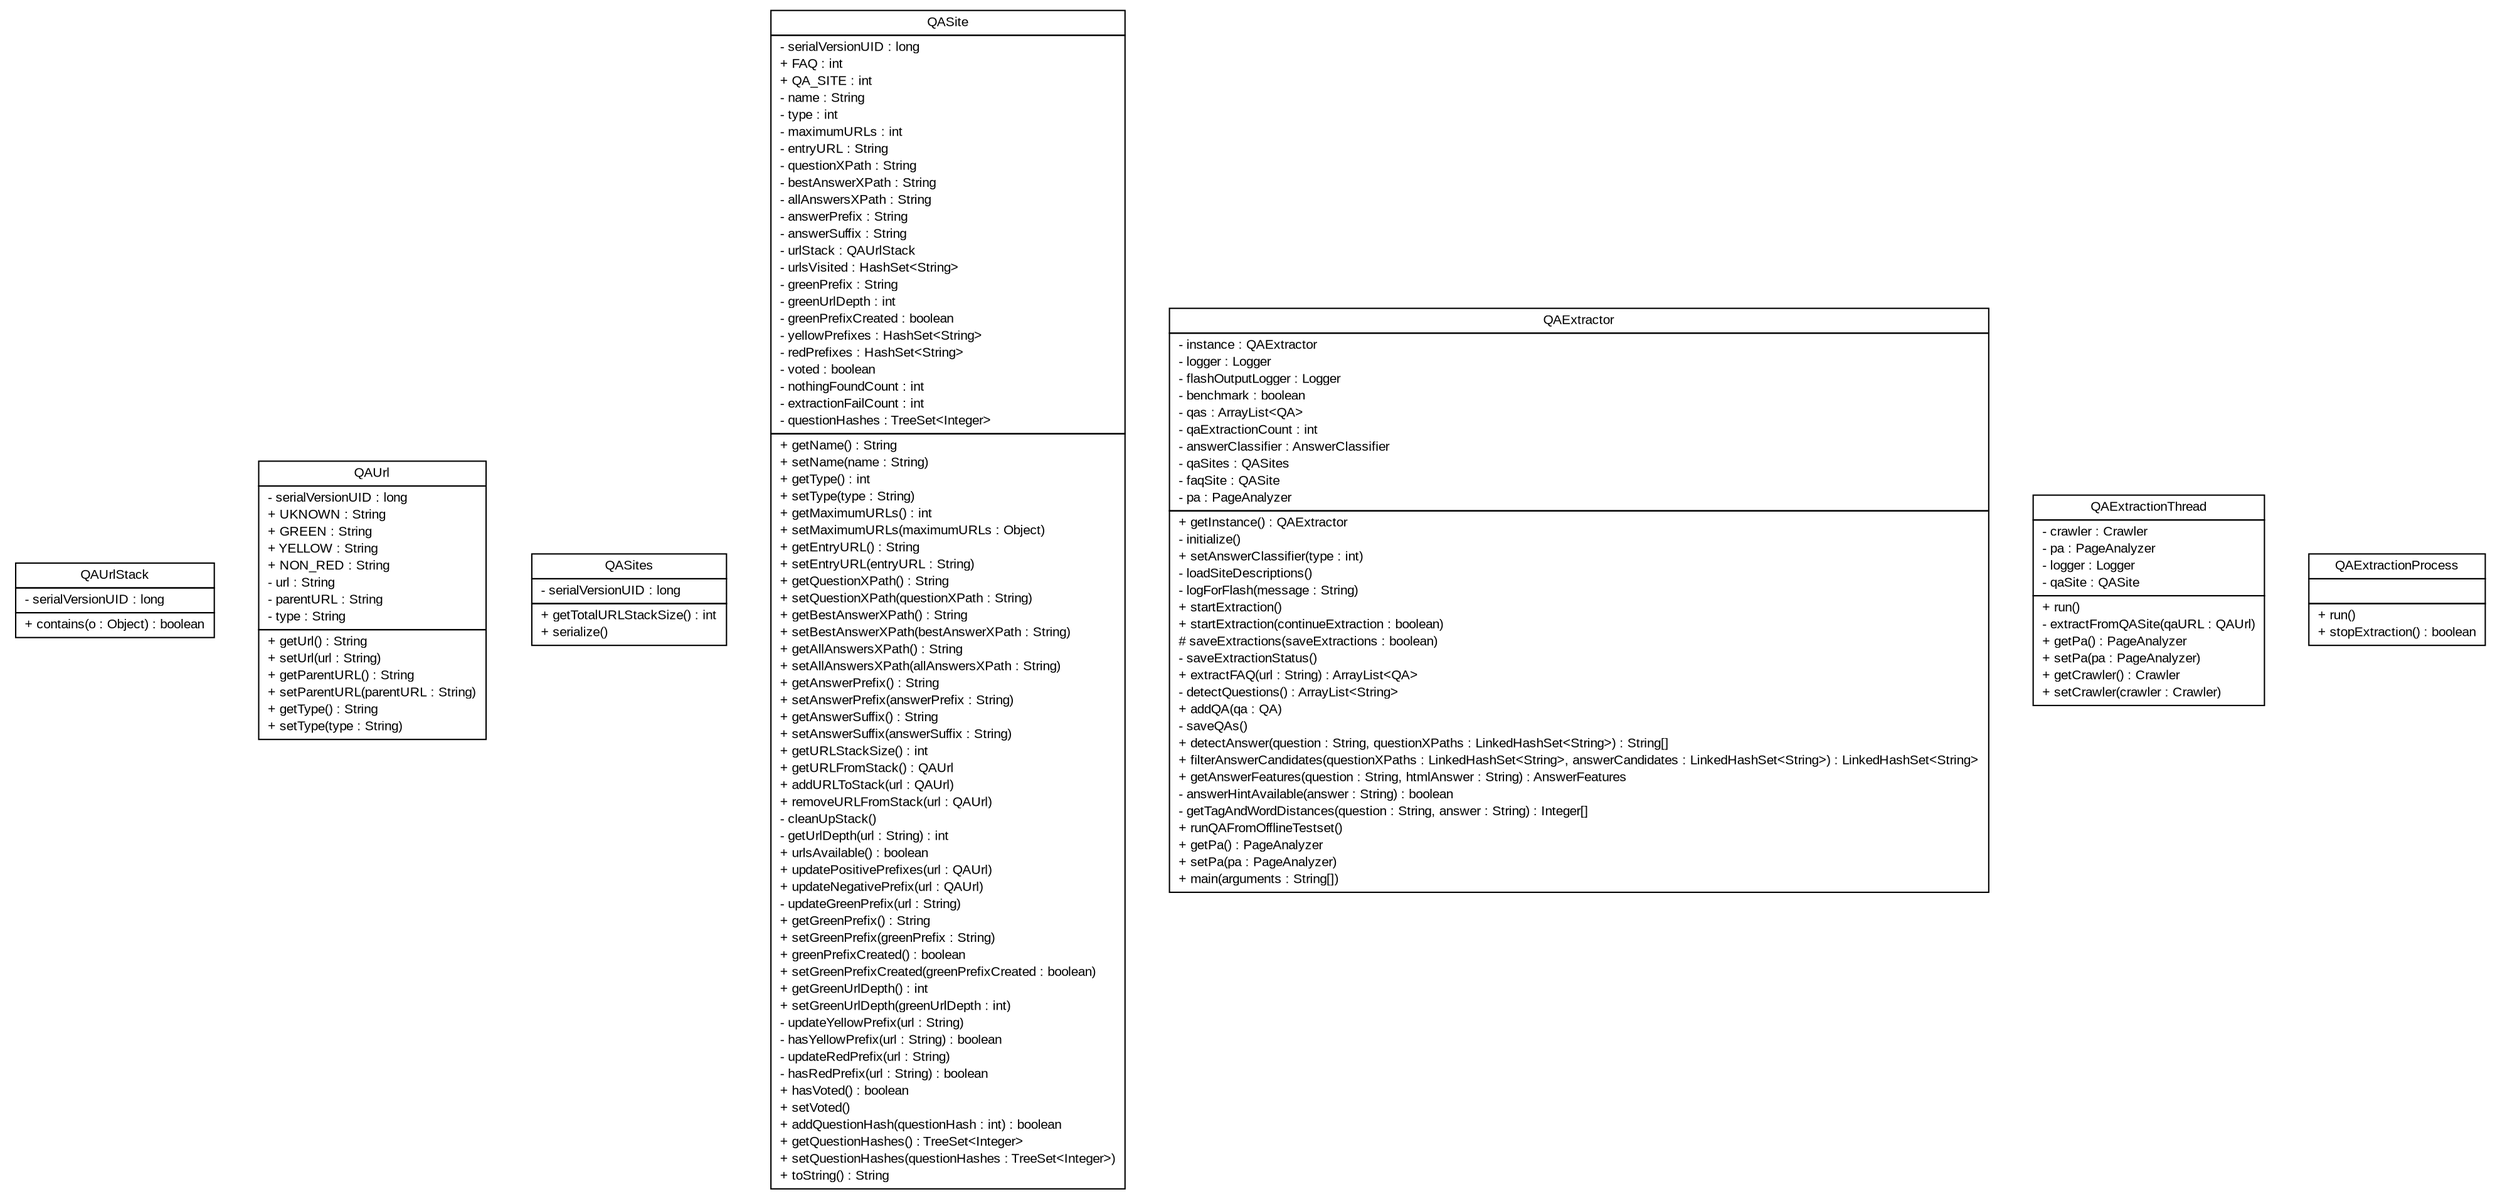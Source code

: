 #!/usr/local/bin/dot
#
# Class diagram 
# Generated by UMLGraph version 5.2 (http://www.umlgraph.org/)
#

digraph G {
	edge [fontname="arial",fontsize=10,labelfontname="arial",labelfontsize=10];
	node [fontname="arial",fontsize=10,shape=plaintext];
	nodesep=0.25;
	ranksep=0.5;
	// tud.iir.extraction.qa.QAUrlStack
	c3021 [label=<<table title="tud.iir.extraction.qa.QAUrlStack" border="0" cellborder="1" cellspacing="0" cellpadding="2" port="p" href="./QAUrlStack.html">
		<tr><td><table border="0" cellspacing="0" cellpadding="1">
<tr><td align="center" balign="center"> QAUrlStack </td></tr>
		</table></td></tr>
		<tr><td><table border="0" cellspacing="0" cellpadding="1">
<tr><td align="left" balign="left"> - serialVersionUID : long </td></tr>
		</table></td></tr>
		<tr><td><table border="0" cellspacing="0" cellpadding="1">
<tr><td align="left" balign="left"> + contains(o : Object) : boolean </td></tr>
		</table></td></tr>
		</table>>, fontname="arial", fontcolor="black", fontsize=10.0];
	// tud.iir.extraction.qa.QAUrl
	c3022 [label=<<table title="tud.iir.extraction.qa.QAUrl" border="0" cellborder="1" cellspacing="0" cellpadding="2" port="p" href="./QAUrl.html">
		<tr><td><table border="0" cellspacing="0" cellpadding="1">
<tr><td align="center" balign="center"> QAUrl </td></tr>
		</table></td></tr>
		<tr><td><table border="0" cellspacing="0" cellpadding="1">
<tr><td align="left" balign="left"> - serialVersionUID : long </td></tr>
<tr><td align="left" balign="left"> + UKNOWN : String </td></tr>
<tr><td align="left" balign="left"> + GREEN : String </td></tr>
<tr><td align="left" balign="left"> + YELLOW : String </td></tr>
<tr><td align="left" balign="left"> + NON_RED : String </td></tr>
<tr><td align="left" balign="left"> - url : String </td></tr>
<tr><td align="left" balign="left"> - parentURL : String </td></tr>
<tr><td align="left" balign="left"> - type : String </td></tr>
		</table></td></tr>
		<tr><td><table border="0" cellspacing="0" cellpadding="1">
<tr><td align="left" balign="left"> + getUrl() : String </td></tr>
<tr><td align="left" balign="left"> + setUrl(url : String) </td></tr>
<tr><td align="left" balign="left"> + getParentURL() : String </td></tr>
<tr><td align="left" balign="left"> + setParentURL(parentURL : String) </td></tr>
<tr><td align="left" balign="left"> + getType() : String </td></tr>
<tr><td align="left" balign="left"> + setType(type : String) </td></tr>
		</table></td></tr>
		</table>>, fontname="arial", fontcolor="black", fontsize=10.0];
	// tud.iir.extraction.qa.QASites
	c3023 [label=<<table title="tud.iir.extraction.qa.QASites" border="0" cellborder="1" cellspacing="0" cellpadding="2" port="p" href="./QASites.html">
		<tr><td><table border="0" cellspacing="0" cellpadding="1">
<tr><td align="center" balign="center"> QASites </td></tr>
		</table></td></tr>
		<tr><td><table border="0" cellspacing="0" cellpadding="1">
<tr><td align="left" balign="left"> - serialVersionUID : long </td></tr>
		</table></td></tr>
		<tr><td><table border="0" cellspacing="0" cellpadding="1">
<tr><td align="left" balign="left"> + getTotalURLStackSize() : int </td></tr>
<tr><td align="left" balign="left"> + serialize() </td></tr>
		</table></td></tr>
		</table>>, fontname="arial", fontcolor="black", fontsize=10.0];
	// tud.iir.extraction.qa.QASite
	c3024 [label=<<table title="tud.iir.extraction.qa.QASite" border="0" cellborder="1" cellspacing="0" cellpadding="2" port="p" href="./QASite.html">
		<tr><td><table border="0" cellspacing="0" cellpadding="1">
<tr><td align="center" balign="center"> QASite </td></tr>
		</table></td></tr>
		<tr><td><table border="0" cellspacing="0" cellpadding="1">
<tr><td align="left" balign="left"> - serialVersionUID : long </td></tr>
<tr><td align="left" balign="left"> + FAQ : int </td></tr>
<tr><td align="left" balign="left"> + QA_SITE : int </td></tr>
<tr><td align="left" balign="left"> - name : String </td></tr>
<tr><td align="left" balign="left"> - type : int </td></tr>
<tr><td align="left" balign="left"> - maximumURLs : int </td></tr>
<tr><td align="left" balign="left"> - entryURL : String </td></tr>
<tr><td align="left" balign="left"> - questionXPath : String </td></tr>
<tr><td align="left" balign="left"> - bestAnswerXPath : String </td></tr>
<tr><td align="left" balign="left"> - allAnswersXPath : String </td></tr>
<tr><td align="left" balign="left"> - answerPrefix : String </td></tr>
<tr><td align="left" balign="left"> - answerSuffix : String </td></tr>
<tr><td align="left" balign="left"> - urlStack : QAUrlStack </td></tr>
<tr><td align="left" balign="left"> - urlsVisited : HashSet&lt;String&gt; </td></tr>
<tr><td align="left" balign="left"> - greenPrefix : String </td></tr>
<tr><td align="left" balign="left"> - greenUrlDepth : int </td></tr>
<tr><td align="left" balign="left"> - greenPrefixCreated : boolean </td></tr>
<tr><td align="left" balign="left"> - yellowPrefixes : HashSet&lt;String&gt; </td></tr>
<tr><td align="left" balign="left"> - redPrefixes : HashSet&lt;String&gt; </td></tr>
<tr><td align="left" balign="left"> - voted : boolean </td></tr>
<tr><td align="left" balign="left"> - nothingFoundCount : int </td></tr>
<tr><td align="left" balign="left"> - extractionFailCount : int </td></tr>
<tr><td align="left" balign="left"> - questionHashes : TreeSet&lt;Integer&gt; </td></tr>
		</table></td></tr>
		<tr><td><table border="0" cellspacing="0" cellpadding="1">
<tr><td align="left" balign="left"> + getName() : String </td></tr>
<tr><td align="left" balign="left"> + setName(name : String) </td></tr>
<tr><td align="left" balign="left"> + getType() : int </td></tr>
<tr><td align="left" balign="left"> + setType(type : String) </td></tr>
<tr><td align="left" balign="left"> + getMaximumURLs() : int </td></tr>
<tr><td align="left" balign="left"> + setMaximumURLs(maximumURLs : Object) </td></tr>
<tr><td align="left" balign="left"> + getEntryURL() : String </td></tr>
<tr><td align="left" balign="left"> + setEntryURL(entryURL : String) </td></tr>
<tr><td align="left" balign="left"> + getQuestionXPath() : String </td></tr>
<tr><td align="left" balign="left"> + setQuestionXPath(questionXPath : String) </td></tr>
<tr><td align="left" balign="left"> + getBestAnswerXPath() : String </td></tr>
<tr><td align="left" balign="left"> + setBestAnswerXPath(bestAnswerXPath : String) </td></tr>
<tr><td align="left" balign="left"> + getAllAnswersXPath() : String </td></tr>
<tr><td align="left" balign="left"> + setAllAnswersXPath(allAnswersXPath : String) </td></tr>
<tr><td align="left" balign="left"> + getAnswerPrefix() : String </td></tr>
<tr><td align="left" balign="left"> + setAnswerPrefix(answerPrefix : String) </td></tr>
<tr><td align="left" balign="left"> + getAnswerSuffix() : String </td></tr>
<tr><td align="left" balign="left"> + setAnswerSuffix(answerSuffix : String) </td></tr>
<tr><td align="left" balign="left"> + getURLStackSize() : int </td></tr>
<tr><td align="left" balign="left"> + getURLFromStack() : QAUrl </td></tr>
<tr><td align="left" balign="left"> + addURLToStack(url : QAUrl) </td></tr>
<tr><td align="left" balign="left"> + removeURLFromStack(url : QAUrl) </td></tr>
<tr><td align="left" balign="left"> - cleanUpStack() </td></tr>
<tr><td align="left" balign="left"> - getUrlDepth(url : String) : int </td></tr>
<tr><td align="left" balign="left"> + urlsAvailable() : boolean </td></tr>
<tr><td align="left" balign="left"> + updatePositivePrefixes(url : QAUrl) </td></tr>
<tr><td align="left" balign="left"> + updateNegativePrefix(url : QAUrl) </td></tr>
<tr><td align="left" balign="left"> - updateGreenPrefix(url : String) </td></tr>
<tr><td align="left" balign="left"> + getGreenPrefix() : String </td></tr>
<tr><td align="left" balign="left"> + setGreenPrefix(greenPrefix : String) </td></tr>
<tr><td align="left" balign="left"> + greenPrefixCreated() : boolean </td></tr>
<tr><td align="left" balign="left"> + setGreenPrefixCreated(greenPrefixCreated : boolean) </td></tr>
<tr><td align="left" balign="left"> + getGreenUrlDepth() : int </td></tr>
<tr><td align="left" balign="left"> + setGreenUrlDepth(greenUrlDepth : int) </td></tr>
<tr><td align="left" balign="left"> - updateYellowPrefix(url : String) </td></tr>
<tr><td align="left" balign="left"> - hasYellowPrefix(url : String) : boolean </td></tr>
<tr><td align="left" balign="left"> - updateRedPrefix(url : String) </td></tr>
<tr><td align="left" balign="left"> - hasRedPrefix(url : String) : boolean </td></tr>
<tr><td align="left" balign="left"> + hasVoted() : boolean </td></tr>
<tr><td align="left" balign="left"> + setVoted() </td></tr>
<tr><td align="left" balign="left"> + addQuestionHash(questionHash : int) : boolean </td></tr>
<tr><td align="left" balign="left"> + getQuestionHashes() : TreeSet&lt;Integer&gt; </td></tr>
<tr><td align="left" balign="left"> + setQuestionHashes(questionHashes : TreeSet&lt;Integer&gt;) </td></tr>
<tr><td align="left" balign="left"> + toString() : String </td></tr>
		</table></td></tr>
		</table>>, fontname="arial", fontcolor="black", fontsize=10.0];
	// tud.iir.extraction.qa.QAExtractor
	c3025 [label=<<table title="tud.iir.extraction.qa.QAExtractor" border="0" cellborder="1" cellspacing="0" cellpadding="2" port="p" href="./QAExtractor.html">
		<tr><td><table border="0" cellspacing="0" cellpadding="1">
<tr><td align="center" balign="center"> QAExtractor </td></tr>
		</table></td></tr>
		<tr><td><table border="0" cellspacing="0" cellpadding="1">
<tr><td align="left" balign="left"> - instance : QAExtractor </td></tr>
<tr><td align="left" balign="left"> - logger : Logger </td></tr>
<tr><td align="left" balign="left"> - flashOutputLogger : Logger </td></tr>
<tr><td align="left" balign="left"> - benchmark : boolean </td></tr>
<tr><td align="left" balign="left"> - qas : ArrayList&lt;QA&gt; </td></tr>
<tr><td align="left" balign="left"> - qaExtractionCount : int </td></tr>
<tr><td align="left" balign="left"> - answerClassifier : AnswerClassifier </td></tr>
<tr><td align="left" balign="left"> - qaSites : QASites </td></tr>
<tr><td align="left" balign="left"> - faqSite : QASite </td></tr>
<tr><td align="left" balign="left"> - pa : PageAnalyzer </td></tr>
		</table></td></tr>
		<tr><td><table border="0" cellspacing="0" cellpadding="1">
<tr><td align="left" balign="left"> + getInstance() : QAExtractor </td></tr>
<tr><td align="left" balign="left"> - initialize() </td></tr>
<tr><td align="left" balign="left"> + setAnswerClassifier(type : int) </td></tr>
<tr><td align="left" balign="left"> - loadSiteDescriptions() </td></tr>
<tr><td align="left" balign="left"> - logForFlash(message : String) </td></tr>
<tr><td align="left" balign="left"> + startExtraction() </td></tr>
<tr><td align="left" balign="left"> + startExtraction(continueExtraction : boolean) </td></tr>
<tr><td align="left" balign="left"> # saveExtractions(saveExtractions : boolean) </td></tr>
<tr><td align="left" balign="left"> - saveExtractionStatus() </td></tr>
<tr><td align="left" balign="left"> + extractFAQ(url : String) : ArrayList&lt;QA&gt; </td></tr>
<tr><td align="left" balign="left"> - detectQuestions() : ArrayList&lt;String&gt; </td></tr>
<tr><td align="left" balign="left"> + addQA(qa : QA) </td></tr>
<tr><td align="left" balign="left"> - saveQAs() </td></tr>
<tr><td align="left" balign="left"> + detectAnswer(question : String, questionXPaths : LinkedHashSet&lt;String&gt;) : String[] </td></tr>
<tr><td align="left" balign="left"> + filterAnswerCandidates(questionXPaths : LinkedHashSet&lt;String&gt;, answerCandidates : LinkedHashSet&lt;String&gt;) : LinkedHashSet&lt;String&gt; </td></tr>
<tr><td align="left" balign="left"> + getAnswerFeatures(question : String, htmlAnswer : String) : AnswerFeatures </td></tr>
<tr><td align="left" balign="left"> - answerHintAvailable(answer : String) : boolean </td></tr>
<tr><td align="left" balign="left"> - getTagAndWordDistances(question : String, answer : String) : Integer[] </td></tr>
<tr><td align="left" balign="left"> + runQAFromOfflineTestset() </td></tr>
<tr><td align="left" balign="left"> + getPa() : PageAnalyzer </td></tr>
<tr><td align="left" balign="left"> + setPa(pa : PageAnalyzer) </td></tr>
<tr><td align="left" balign="left"> + main(arguments : String[]) </td></tr>
		</table></td></tr>
		</table>>, fontname="arial", fontcolor="black", fontsize=10.0];
	// tud.iir.extraction.qa.QAExtractionThread
	c3026 [label=<<table title="tud.iir.extraction.qa.QAExtractionThread" border="0" cellborder="1" cellspacing="0" cellpadding="2" port="p" href="./QAExtractionThread.html">
		<tr><td><table border="0" cellspacing="0" cellpadding="1">
<tr><td align="center" balign="center"> QAExtractionThread </td></tr>
		</table></td></tr>
		<tr><td><table border="0" cellspacing="0" cellpadding="1">
<tr><td align="left" balign="left"> - crawler : Crawler </td></tr>
<tr><td align="left" balign="left"> - pa : PageAnalyzer </td></tr>
<tr><td align="left" balign="left"> - logger : Logger </td></tr>
<tr><td align="left" balign="left"> - qaSite : QASite </td></tr>
		</table></td></tr>
		<tr><td><table border="0" cellspacing="0" cellpadding="1">
<tr><td align="left" balign="left"> + run() </td></tr>
<tr><td align="left" balign="left"> - extractFromQASite(qaURL : QAUrl) </td></tr>
<tr><td align="left" balign="left"> + getPa() : PageAnalyzer </td></tr>
<tr><td align="left" balign="left"> + setPa(pa : PageAnalyzer) </td></tr>
<tr><td align="left" balign="left"> + getCrawler() : Crawler </td></tr>
<tr><td align="left" balign="left"> + setCrawler(crawler : Crawler) </td></tr>
		</table></td></tr>
		</table>>, fontname="arial", fontcolor="black", fontsize=10.0];
	// tud.iir.extraction.qa.QAExtractionProcess
	c3027 [label=<<table title="tud.iir.extraction.qa.QAExtractionProcess" border="0" cellborder="1" cellspacing="0" cellpadding="2" port="p" href="./QAExtractionProcess.html">
		<tr><td><table border="0" cellspacing="0" cellpadding="1">
<tr><td align="center" balign="center"> QAExtractionProcess </td></tr>
		</table></td></tr>
		<tr><td><table border="0" cellspacing="0" cellpadding="1">
<tr><td align="left" balign="left">  </td></tr>
		</table></td></tr>
		<tr><td><table border="0" cellspacing="0" cellpadding="1">
<tr><td align="left" balign="left"> + run() </td></tr>
<tr><td align="left" balign="left"> + stopExtraction() : boolean </td></tr>
		</table></td></tr>
		</table>>, fontname="arial", fontcolor="black", fontsize=10.0];
}

